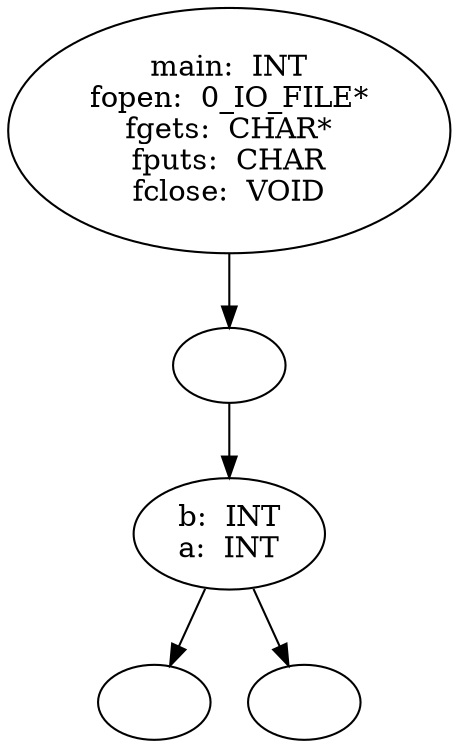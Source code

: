 digraph AST {
  "131770530373136" [label="main:  INT
fopen:  0_IO_FILE*
fgets:  CHAR*
fputs:  CHAR
fclose:  VOID"];
  "131770530373136" -> "131770530368912";
  "131770530368912" [label=""];
  "131770530368912" -> "131770530368336";
  "131770530368336" [label="b:  INT
a:  INT"];
  "131770530368336" -> "131770530367808";
  "131770530368336" -> "131770530371936";
  "131770530367808" [label=""];
  "131770530371936" [label=""];
}
